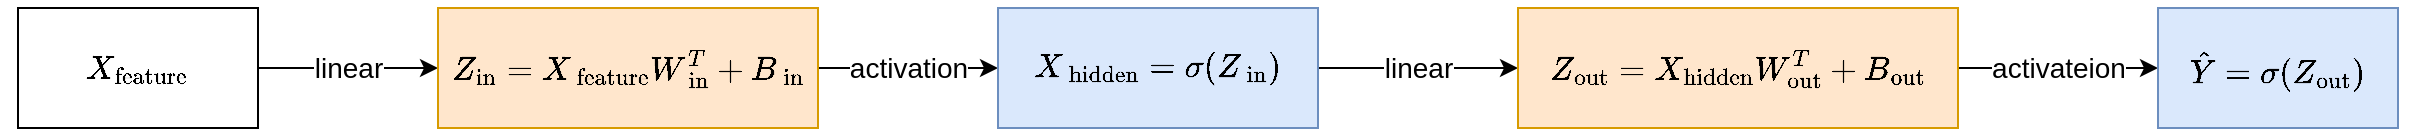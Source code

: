 <mxfile version="16.5.1" type="device"><diagram id="QLryQ0cAVHhmrIJqjZ-y" name="Page-1"><mxGraphModel dx="2207" dy="649" grid="1" gridSize="10" guides="1" tooltips="1" connect="1" arrows="1" fold="1" page="1" pageScale="1" pageWidth="1169" pageHeight="827" math="1" shadow="0"><root><mxCell id="0"/><mxCell id="1" parent="0"/><mxCell id="0Nbto-ctZP0h92FICCVu-3" value="linear" style="edgeStyle=orthogonalEdgeStyle;rounded=0;orthogonalLoop=1;jettySize=auto;html=1;fontSize=14;" edge="1" parent="1" source="0Nbto-ctZP0h92FICCVu-1" target="0Nbto-ctZP0h92FICCVu-2"><mxGeometry relative="1" as="geometry"/></mxCell><mxCell id="0Nbto-ctZP0h92FICCVu-1" value="&lt;font style=&quot;font-size: 14px&quot;&gt;$$X_{\text{feature}}$$&lt;/font&gt;" style="rounded=0;whiteSpace=wrap;html=1;" vertex="1" parent="1"><mxGeometry y="270" width="120" height="60" as="geometry"/></mxCell><mxCell id="0Nbto-ctZP0h92FICCVu-5" value="activation" style="edgeStyle=orthogonalEdgeStyle;rounded=0;orthogonalLoop=1;jettySize=auto;html=1;fontSize=14;" edge="1" parent="1" source="0Nbto-ctZP0h92FICCVu-2" target="0Nbto-ctZP0h92FICCVu-4"><mxGeometry relative="1" as="geometry"/></mxCell><mxCell id="0Nbto-ctZP0h92FICCVu-2" value="&lt;font style=&quot;font-size: 14px&quot;&gt;$$Z_{\text{in}} = X_{\text{&lt;br&gt;feature}}W^T_{\text{&lt;br&gt;in}} + B_{\text{&lt;br&gt;in}}$$&lt;/font&gt;" style="whiteSpace=wrap;html=1;rounded=0;fillColor=#ffe6cc;strokeColor=#d79b00;" vertex="1" parent="1"><mxGeometry x="210" y="270" width="190" height="60" as="geometry"/></mxCell><mxCell id="0Nbto-ctZP0h92FICCVu-7" value="linear" style="edgeStyle=orthogonalEdgeStyle;rounded=0;orthogonalLoop=1;jettySize=auto;html=1;fontSize=14;" edge="1" parent="1" source="0Nbto-ctZP0h92FICCVu-4" target="0Nbto-ctZP0h92FICCVu-6"><mxGeometry relative="1" as="geometry"/></mxCell><mxCell id="0Nbto-ctZP0h92FICCVu-4" value="&lt;font style=&quot;font-size: 14px&quot;&gt;$$X_{\text{&lt;br&gt;hidden}} = \sigma(Z_{\text{&lt;br&gt;in}})$$&lt;/font&gt;" style="whiteSpace=wrap;html=1;rounded=0;fillColor=#dae8fc;strokeColor=#6c8ebf;" vertex="1" parent="1"><mxGeometry x="490" y="270" width="160" height="60" as="geometry"/></mxCell><mxCell id="0Nbto-ctZP0h92FICCVu-9" value="activateion" style="edgeStyle=orthogonalEdgeStyle;rounded=0;orthogonalLoop=1;jettySize=auto;html=1;fontSize=14;" edge="1" parent="1" source="0Nbto-ctZP0h92FICCVu-6" target="0Nbto-ctZP0h92FICCVu-8"><mxGeometry relative="1" as="geometry"/></mxCell><mxCell id="0Nbto-ctZP0h92FICCVu-6" value="&lt;span&gt;&lt;font style=&quot;font-size: 14px&quot;&gt;$$Z_{\text{out}} = X_{\text{hidden}}W^T_{\text{out}} + B_{\text{out}}$$&lt;/font&gt;&lt;/span&gt;" style="whiteSpace=wrap;html=1;rounded=0;fillColor=#ffe6cc;strokeColor=#d79b00;" vertex="1" parent="1"><mxGeometry x="750" y="270" width="220" height="60" as="geometry"/></mxCell><mxCell id="0Nbto-ctZP0h92FICCVu-8" value="&lt;font style=&quot;font-size: 14px&quot;&gt;$$\hat{Y} = \sigma(Z_{\text{out}})$$&lt;/font&gt;" style="whiteSpace=wrap;html=1;rounded=0;fillColor=#dae8fc;strokeColor=#6c8ebf;" vertex="1" parent="1"><mxGeometry x="1070" y="270" width="120" height="60" as="geometry"/></mxCell></root></mxGraphModel></diagram></mxfile>